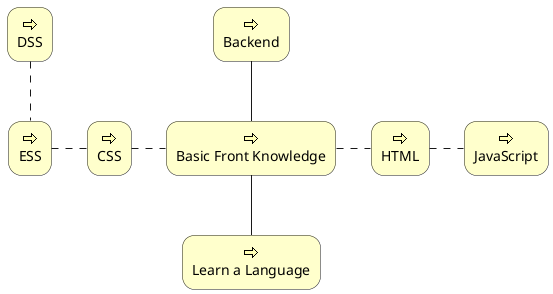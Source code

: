 @startuml
skinparam rectangle<<behavior>> {
	roundCorner 25
}
sprite $bProcess jar:archimate/business-process
sprite $aService jar:archimate/application-service
sprite $aComponent jar:archimate/application-component

rectangle "Backend"  as HC <<$bProcess>><<behavior>> #Business
rectangle "Basic Front Knowledge" as BFK <<$bProcess>><<behavior>> #Business
'rectangle "Capture Information"  as CI <<$bProcess>><<behavior>> #Business
'rectangle "Notify\nAdditional Stakeholders" as NAS <<$bProcess>><<behavior>> #Business
'rectangle "Validate" as V <<$bProcess>><<behavior>> #Business
'rectangle "Investigate" as I <<$bProcess>><<behavior>> #Business
'rectangle "Pay" as P <<$bProcess>><<behavior>> #Business


HC -down- BFK
'HC *-down- CI
'HC *-down- NAS
'HC *-down- V
'HC *-down- I
'HC *-down- P

rectangle "HTML" as HTML <<$bProcess>><<behavior>> #Business
rectangle "JavaScript" as JS <<$bProcess>><<behavior>> #Business
rectangle "CSS" as CSS <<$bProcess>><<behavior>> #Business
rectangle "DSS" as DSS <<$bProcess>><<behavior>> #Business
rectangle "ESS" as ESS <<$bProcess>><<behavior>> #Business

BFK .right. HTML
HTML .right. JS
BFK .left. CSS
ESS .up. DSS
CSS .left. ESS

rectangle "Learn a Language" as LL <<$bProcess>><<behavior>> #Business
BFK -down- LL
'CI -right->> NAS
'NAS -right->> V
'V -right->> I
'I -right->> P
'
'rectangle "Scanning" as scanning <<$aService>><<behavior>> #Application
'rectangle "Customer admnistration" as customerAdministration <<$aService>><<behavior>> #Application
'rectangle "Claims admnistration" as claimsAdministration <<$aService>><<behavior>> #Application
'rectangle Printing <<$aService>><<behavior>> #Application
'rectangle Payment <<$aService>><<behavior>> #Application
'
'scanning -up-> CI
'customerAdministration  -up-> CI
'claimsAdministration -up-> NAS
'claimsAdministration -up-> V
'claimsAdministration -up-> I
'Payment -up-> P
'
'Printing -up-> V
'Printing -up-> P
'
'rectangle "Document\nManagement\nSystem" as DMS <<$aComponent>> #Application
'rectangle "General\nCRM\nSystem" as CRM <<$aComponent>>  #Application
'rectangle "Home & Away\nPolicy\nAdministration" as HAPA <<$aComponent>> #Application
'rectangle "Home & Away\nFinancial\nAdministration" as HFPA <<$aComponent>>  #Application
'
'DMS .up.|> scanning
'DMS .up.|> Printing
'CRM .up.|> customerAdministration
'HAPA .up.|> claimsAdministration
'HFPA .up.|> Payment
'
'legend left
'Example from the "Archisurance case study" (OpenGroup).
'See
'====
'<$bProcess> :business process
'====
'<$aService> : application service
'====
'<$aComponent> : application component
'endlegend


@enduml